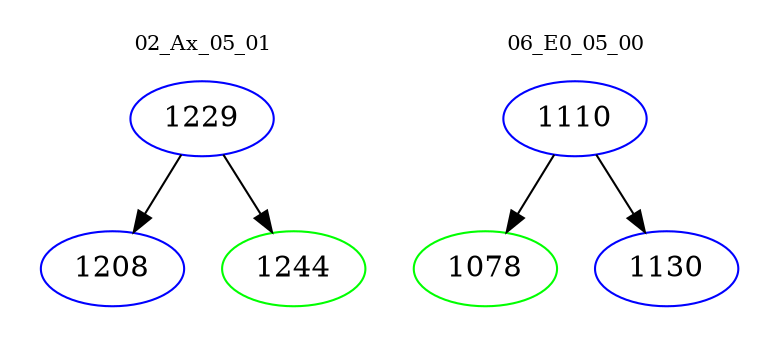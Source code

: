 digraph{
subgraph cluster_0 {
color = white
label = "02_Ax_05_01";
fontsize=10;
T0_1229 [label="1229", color="blue"]
T0_1229 -> T0_1208 [color="black"]
T0_1208 [label="1208", color="blue"]
T0_1229 -> T0_1244 [color="black"]
T0_1244 [label="1244", color="green"]
}
subgraph cluster_1 {
color = white
label = "06_E0_05_00";
fontsize=10;
T1_1110 [label="1110", color="blue"]
T1_1110 -> T1_1078 [color="black"]
T1_1078 [label="1078", color="green"]
T1_1110 -> T1_1130 [color="black"]
T1_1130 [label="1130", color="blue"]
}
}
